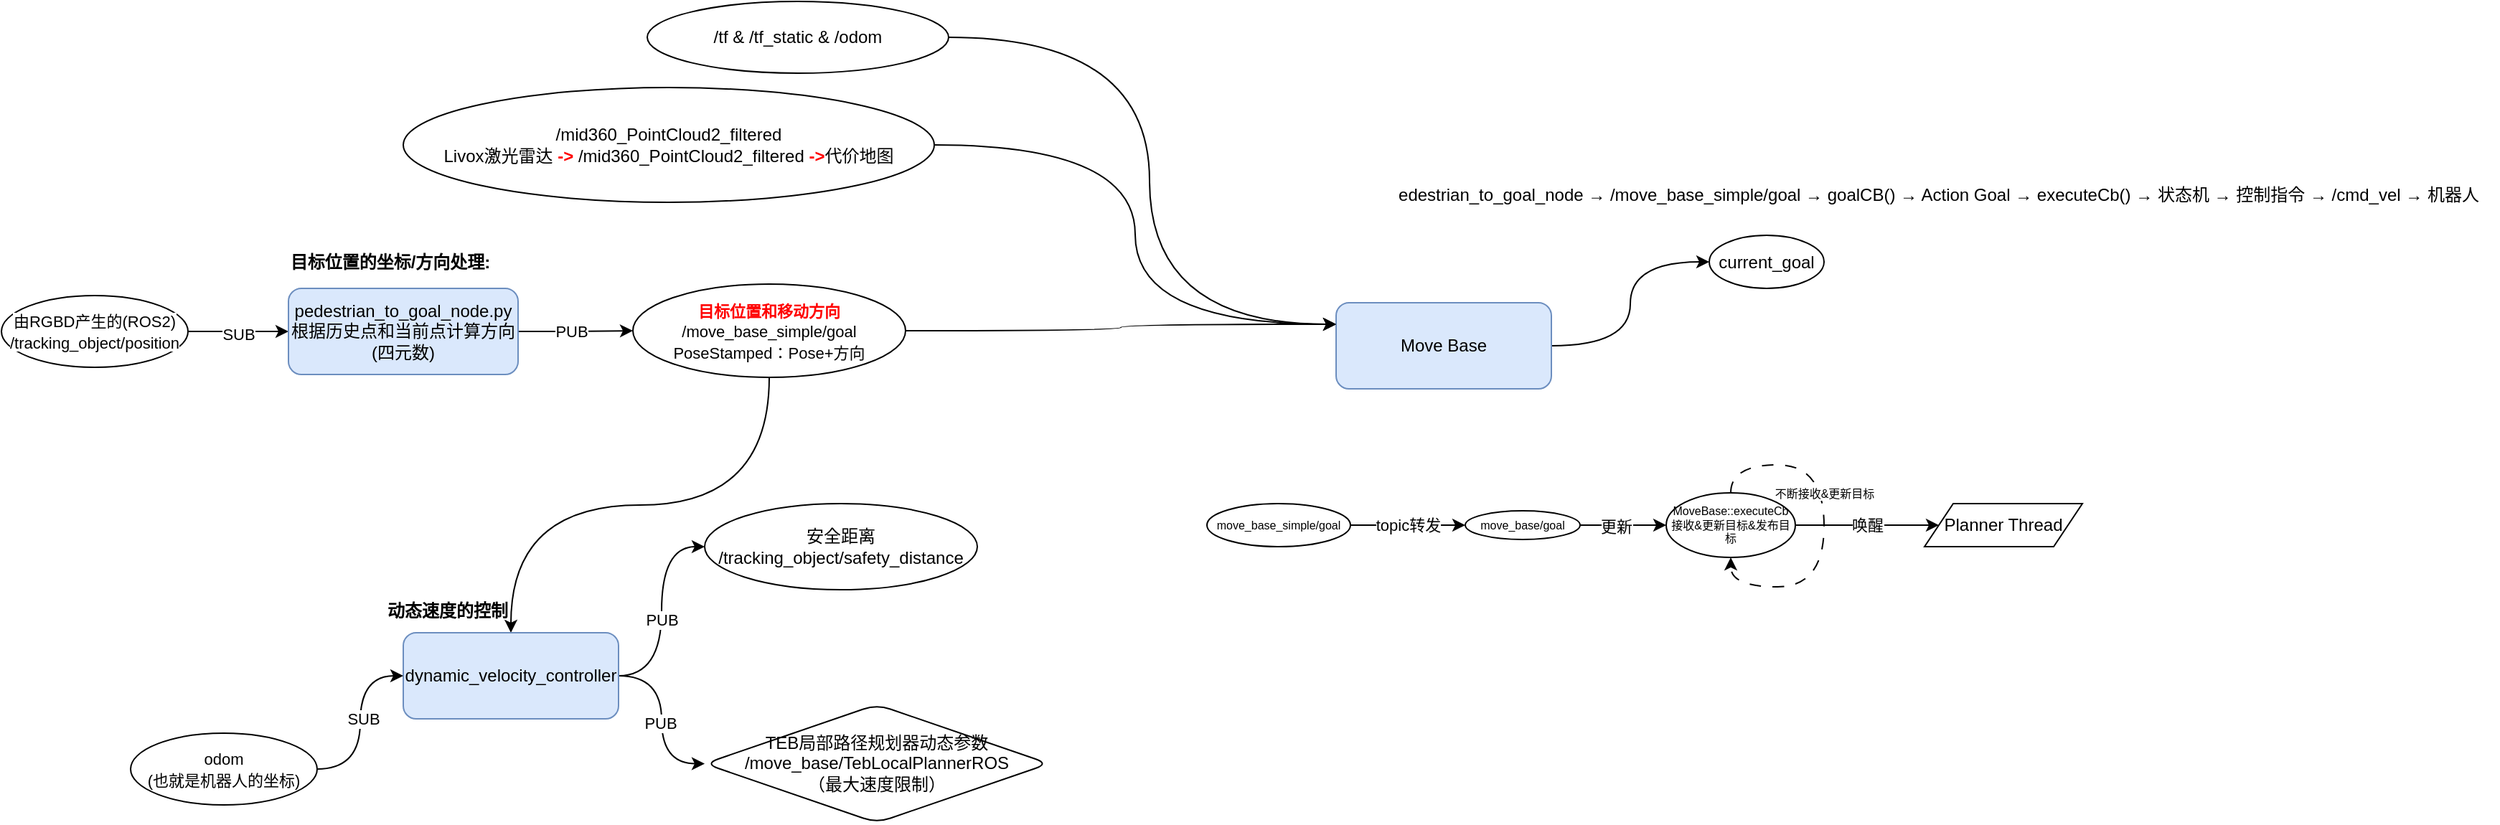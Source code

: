 <mxfile version="28.2.3">
  <diagram name="第 1 页" id="JocW46uq9P6UCGH1JRsc">
    <mxGraphModel dx="542" dy="306" grid="1" gridSize="10" guides="1" tooltips="1" connect="1" arrows="1" fold="1" page="1" pageScale="1" pageWidth="2339" pageHeight="3300" math="0" shadow="0">
      <root>
        <mxCell id="0" />
        <mxCell id="1" parent="0" />
        <mxCell id="tgirtB-t3Bg2d2rDa6on-3" style="edgeStyle=orthogonalEdgeStyle;curved=1;rounded=0;orthogonalLoop=1;jettySize=auto;html=1;exitX=0;exitY=0.5;exitDx=0;exitDy=0;startArrow=classic;startFill=1;endArrow=none;endFill=0;entryX=1;entryY=0.5;entryDx=0;entryDy=0;" parent="1" source="tgirtB-t3Bg2d2rDa6on-1" target="tgirtB-t3Bg2d2rDa6on-6" edge="1">
          <mxGeometry relative="1" as="geometry">
            <mxPoint x="170" y="240" as="targetPoint" />
          </mxGeometry>
        </mxCell>
        <mxCell id="tgirtB-t3Bg2d2rDa6on-8" value="SUB" style="edgeLabel;html=1;align=center;verticalAlign=middle;resizable=0;points=[];" parent="tgirtB-t3Bg2d2rDa6on-3" vertex="1" connectable="0">
          <mxGeometry x="0.008" y="2" relative="1" as="geometry">
            <mxPoint as="offset" />
          </mxGeometry>
        </mxCell>
        <mxCell id="tgirtB-t3Bg2d2rDa6on-5" style="edgeStyle=orthogonalEdgeStyle;curved=1;rounded=0;orthogonalLoop=1;jettySize=auto;html=1;exitX=1;exitY=0.5;exitDx=0;exitDy=0;entryX=0;entryY=0.5;entryDx=0;entryDy=0;" parent="1" source="tgirtB-t3Bg2d2rDa6on-1" target="tgirtB-t3Bg2d2rDa6on-7" edge="1">
          <mxGeometry relative="1" as="geometry">
            <mxPoint x="670" y="210" as="targetPoint" />
          </mxGeometry>
        </mxCell>
        <mxCell id="tgirtB-t3Bg2d2rDa6on-9" value="PUB" style="edgeLabel;html=1;align=center;verticalAlign=middle;resizable=0;points=[];" parent="tgirtB-t3Bg2d2rDa6on-5" vertex="1" connectable="0">
          <mxGeometry x="-0.125" y="2" relative="1" as="geometry">
            <mxPoint x="2" y="2" as="offset" />
          </mxGeometry>
        </mxCell>
        <mxCell id="tgirtB-t3Bg2d2rDa6on-1" value="pedestrian_to_goal_node.py&lt;br&gt;根据历史点和当前点计算方向(四元数)" style="rounded=1;whiteSpace=wrap;html=1;fillColor=#dae8fc;strokeColor=#6c8ebf;" parent="1" vertex="1">
          <mxGeometry x="390" y="210" width="160" height="60" as="geometry" />
        </mxCell>
        <mxCell id="tgirtB-t3Bg2d2rDa6on-6" value="&lt;span style=&quot;font-size: 11px; text-wrap-mode: nowrap; background-color: rgb(255, 255, 255);&quot;&gt;由RGBD产生的(ROS2)&lt;br&gt;/tracking_object/position&lt;/span&gt;" style="ellipse;whiteSpace=wrap;html=1;" parent="1" vertex="1">
          <mxGeometry x="190" y="215" width="130" height="50" as="geometry" />
        </mxCell>
        <mxCell id="tgirtB-t3Bg2d2rDa6on-30" style="edgeStyle=orthogonalEdgeStyle;curved=1;rounded=0;orthogonalLoop=1;jettySize=auto;html=1;exitX=0.5;exitY=1;exitDx=0;exitDy=0;entryX=0.5;entryY=0;entryDx=0;entryDy=0;" parent="1" source="tgirtB-t3Bg2d2rDa6on-7" target="tgirtB-t3Bg2d2rDa6on-10" edge="1">
          <mxGeometry relative="1" as="geometry" />
        </mxCell>
        <mxCell id="tgirtB-t3Bg2d2rDa6on-32" style="edgeStyle=orthogonalEdgeStyle;curved=1;rounded=0;orthogonalLoop=1;jettySize=auto;html=1;exitX=1;exitY=0.5;exitDx=0;exitDy=0;entryX=0;entryY=0.25;entryDx=0;entryDy=0;" parent="1" source="tgirtB-t3Bg2d2rDa6on-7" target="tgirtB-t3Bg2d2rDa6on-31" edge="1">
          <mxGeometry relative="1" as="geometry" />
        </mxCell>
        <mxCell id="tgirtB-t3Bg2d2rDa6on-7" value="&lt;span style=&quot;background-color: rgb(255, 255, 255);&quot;&gt;&lt;span style=&quot;font-size: 11px; text-wrap-mode: nowrap;&quot;&gt;&lt;font style=&quot;color: rgb(255, 0, 0);&quot;&gt;&lt;b&gt;目标位置和移动方向&lt;/b&gt;&lt;/font&gt;&lt;br&gt;/move_base_simple/goal&lt;/span&gt;&lt;br&gt;&lt;span style=&quot;font-size: 11px; text-wrap-mode: nowrap;&quot;&gt;PoseStamped：Pose+方向&lt;/span&gt;&lt;/span&gt;" style="ellipse;whiteSpace=wrap;html=1;" parent="1" vertex="1">
          <mxGeometry x="630" y="207" width="190" height="65" as="geometry" />
        </mxCell>
        <mxCell id="tgirtB-t3Bg2d2rDa6on-21" style="edgeStyle=orthogonalEdgeStyle;curved=1;rounded=0;orthogonalLoop=1;jettySize=auto;html=1;exitX=1;exitY=0.5;exitDx=0;exitDy=0;entryX=0;entryY=0.5;entryDx=0;entryDy=0;" parent="1" source="tgirtB-t3Bg2d2rDa6on-10" target="tgirtB-t3Bg2d2rDa6on-20" edge="1">
          <mxGeometry relative="1" as="geometry" />
        </mxCell>
        <mxCell id="tgirtB-t3Bg2d2rDa6on-27" value="PUB" style="edgeLabel;html=1;align=center;verticalAlign=middle;resizable=0;points=[];" parent="tgirtB-t3Bg2d2rDa6on-21" vertex="1" connectable="0">
          <mxGeometry x="-0.076" relative="1" as="geometry">
            <mxPoint as="offset" />
          </mxGeometry>
        </mxCell>
        <mxCell id="tgirtB-t3Bg2d2rDa6on-25" value="" style="edgeStyle=orthogonalEdgeStyle;curved=1;rounded=0;orthogonalLoop=1;jettySize=auto;html=1;" parent="1" source="tgirtB-t3Bg2d2rDa6on-10" target="tgirtB-t3Bg2d2rDa6on-24" edge="1">
          <mxGeometry relative="1" as="geometry" />
        </mxCell>
        <mxCell id="tgirtB-t3Bg2d2rDa6on-28" value="PUB" style="edgeLabel;html=1;align=center;verticalAlign=middle;resizable=0;points=[];" parent="tgirtB-t3Bg2d2rDa6on-25" vertex="1" connectable="0">
          <mxGeometry x="0.036" y="-1" relative="1" as="geometry">
            <mxPoint as="offset" />
          </mxGeometry>
        </mxCell>
        <mxCell id="tgirtB-t3Bg2d2rDa6on-10" value="dynamic_velocity_controller" style="rounded=1;whiteSpace=wrap;html=1;fillColor=#dae8fc;strokeColor=#6c8ebf;" parent="1" vertex="1">
          <mxGeometry x="470" y="450" width="150" height="60" as="geometry" />
        </mxCell>
        <mxCell id="tgirtB-t3Bg2d2rDa6on-16" style="edgeStyle=orthogonalEdgeStyle;curved=1;rounded=0;orthogonalLoop=1;jettySize=auto;html=1;exitX=1;exitY=0.5;exitDx=0;exitDy=0;entryX=0;entryY=0.5;entryDx=0;entryDy=0;" parent="1" source="tgirtB-t3Bg2d2rDa6on-15" target="tgirtB-t3Bg2d2rDa6on-10" edge="1">
          <mxGeometry relative="1" as="geometry" />
        </mxCell>
        <mxCell id="tgirtB-t3Bg2d2rDa6on-17" value="SUB" style="edgeLabel;html=1;align=center;verticalAlign=middle;resizable=0;points=[];" parent="tgirtB-t3Bg2d2rDa6on-16" vertex="1" connectable="0">
          <mxGeometry x="0.049" y="-2" relative="1" as="geometry">
            <mxPoint as="offset" />
          </mxGeometry>
        </mxCell>
        <mxCell id="tgirtB-t3Bg2d2rDa6on-15" value="&lt;div&gt;&lt;span style=&quot;font-size: 11px; text-wrap-mode: nowrap;&quot;&gt;odom&lt;/span&gt;&lt;/div&gt;&lt;div&gt;&lt;span style=&quot;font-size: 11px; text-wrap-mode: nowrap;&quot;&gt;(也就是机器人的坐标)&lt;/span&gt;&lt;/div&gt;" style="ellipse;whiteSpace=wrap;html=1;" parent="1" vertex="1">
          <mxGeometry x="280" y="520" width="130" height="50" as="geometry" />
        </mxCell>
        <mxCell id="tgirtB-t3Bg2d2rDa6on-19" value="目标位置的坐标/方向处理:" style="text;strokeColor=none;align=center;fillColor=none;html=1;verticalAlign=middle;whiteSpace=wrap;rounded=0;fontStyle=1" parent="1" vertex="1">
          <mxGeometry x="390" y="177" width="142" height="30" as="geometry" />
        </mxCell>
        <mxCell id="tgirtB-t3Bg2d2rDa6on-20" value="安全距离&lt;br&gt;/tracking_object/safety_distance" style="ellipse;whiteSpace=wrap;html=1;" parent="1" vertex="1">
          <mxGeometry x="680" y="360" width="190" height="60" as="geometry" />
        </mxCell>
        <mxCell id="tgirtB-t3Bg2d2rDa6on-24" value="TEB局部路径规划器动态参数&lt;br&gt;/move_base/TebLocalPlannerROS&lt;br&gt;（最大速度限制）" style="rhombus;whiteSpace=wrap;html=1;rounded=1;" parent="1" vertex="1">
          <mxGeometry x="680" y="500" width="240" height="82.5" as="geometry" />
        </mxCell>
        <mxCell id="tgirtB-t3Bg2d2rDa6on-29" value="动态速度的控制" style="text;strokeColor=none;align=center;fillColor=none;html=1;verticalAlign=middle;whiteSpace=wrap;rounded=0;fontStyle=1" parent="1" vertex="1">
          <mxGeometry x="430" y="420" width="142" height="30" as="geometry" />
        </mxCell>
        <mxCell id="bKKhn9Pamj0dwOwQ77PS-11" style="edgeStyle=orthogonalEdgeStyle;curved=1;rounded=0;orthogonalLoop=1;jettySize=auto;html=1;exitX=1;exitY=0.5;exitDx=0;exitDy=0;entryX=0;entryY=0.5;entryDx=0;entryDy=0;" edge="1" parent="1" source="tgirtB-t3Bg2d2rDa6on-31" target="bKKhn9Pamj0dwOwQ77PS-10">
          <mxGeometry relative="1" as="geometry" />
        </mxCell>
        <mxCell id="tgirtB-t3Bg2d2rDa6on-31" value="Move Base" style="rounded=1;whiteSpace=wrap;html=1;fillColor=#dae8fc;strokeColor=#6c8ebf;" parent="1" vertex="1">
          <mxGeometry x="1120" y="220" width="150" height="60" as="geometry" />
        </mxCell>
        <mxCell id="tgirtB-t3Bg2d2rDa6on-34" style="edgeStyle=orthogonalEdgeStyle;curved=1;rounded=0;orthogonalLoop=1;jettySize=auto;html=1;exitX=1;exitY=0.5;exitDx=0;exitDy=0;entryX=0;entryY=0.25;entryDx=0;entryDy=0;" parent="1" source="tgirtB-t3Bg2d2rDa6on-33" target="tgirtB-t3Bg2d2rDa6on-31" edge="1">
          <mxGeometry relative="1" as="geometry" />
        </mxCell>
        <mxCell id="tgirtB-t3Bg2d2rDa6on-33" value="/mid360_PointCloud2_filtered&lt;br&gt;Livox激光雷达 &lt;b&gt;&lt;font style=&quot;color: rgb(255, 0, 0);&quot;&gt;-&amp;gt;&lt;/font&gt;&lt;/b&gt; /mid360_PointCloud2_filtered &lt;b&gt;&lt;font style=&quot;color: rgb(255, 0, 0);&quot;&gt;-&amp;gt;&lt;/font&gt;&lt;/b&gt;代价地图" style="ellipse;whiteSpace=wrap;html=1;" parent="1" vertex="1">
          <mxGeometry x="470" y="70" width="370" height="80" as="geometry" />
        </mxCell>
        <mxCell id="tgirtB-t3Bg2d2rDa6on-36" style="edgeStyle=orthogonalEdgeStyle;curved=1;rounded=0;orthogonalLoop=1;jettySize=auto;html=1;exitX=1;exitY=0.5;exitDx=0;exitDy=0;entryX=0;entryY=0.25;entryDx=0;entryDy=0;" parent="1" source="tgirtB-t3Bg2d2rDa6on-35" target="tgirtB-t3Bg2d2rDa6on-31" edge="1">
          <mxGeometry relative="1" as="geometry">
            <Array as="points">
              <mxPoint x="990" y="35" />
              <mxPoint x="990" y="235" />
            </Array>
          </mxGeometry>
        </mxCell>
        <mxCell id="tgirtB-t3Bg2d2rDa6on-35" value="/tf &amp;amp; /tf_static &amp;amp; /odom" style="ellipse;whiteSpace=wrap;html=1;" parent="1" vertex="1">
          <mxGeometry x="640" y="10" width="210" height="50" as="geometry" />
        </mxCell>
        <mxCell id="tgirtB-t3Bg2d2rDa6on-37" value="edestrian_to_goal_node → /move_base_simple/goal → goalCB() → Action Goal → executeCb() → 状态机 → 控制指令 → /cmd_vel → 机器人" style="text;strokeColor=none;align=center;fillColor=none;html=1;verticalAlign=middle;whiteSpace=wrap;rounded=0;" parent="1" vertex="1">
          <mxGeometry x="1150" y="130" width="780" height="30" as="geometry" />
        </mxCell>
        <mxCell id="bKKhn9Pamj0dwOwQ77PS-5" value="" style="edgeStyle=orthogonalEdgeStyle;rounded=0;orthogonalLoop=1;jettySize=auto;html=1;curved=1;" edge="1" parent="1" source="bKKhn9Pamj0dwOwQ77PS-2" target="bKKhn9Pamj0dwOwQ77PS-4">
          <mxGeometry relative="1" as="geometry" />
        </mxCell>
        <mxCell id="bKKhn9Pamj0dwOwQ77PS-6" value="topic转发" style="edgeLabel;html=1;align=center;verticalAlign=middle;resizable=0;points=[];" vertex="1" connectable="0" parent="bKKhn9Pamj0dwOwQ77PS-5">
          <mxGeometry x="-0.013" relative="1" as="geometry">
            <mxPoint as="offset" />
          </mxGeometry>
        </mxCell>
        <mxCell id="bKKhn9Pamj0dwOwQ77PS-2" value="move_base_simple/goal" style="ellipse;whiteSpace=wrap;html=1;fontSize=8;" vertex="1" parent="1">
          <mxGeometry x="1030" y="360" width="100" height="30" as="geometry" />
        </mxCell>
        <mxCell id="bKKhn9Pamj0dwOwQ77PS-8" value="" style="edgeStyle=orthogonalEdgeStyle;curved=1;rounded=0;orthogonalLoop=1;jettySize=auto;html=1;" edge="1" parent="1" source="bKKhn9Pamj0dwOwQ77PS-4" target="bKKhn9Pamj0dwOwQ77PS-7">
          <mxGeometry relative="1" as="geometry" />
        </mxCell>
        <mxCell id="bKKhn9Pamj0dwOwQ77PS-9" value="更新" style="edgeLabel;html=1;align=center;verticalAlign=middle;resizable=0;points=[];" vertex="1" connectable="0" parent="bKKhn9Pamj0dwOwQ77PS-8">
          <mxGeometry x="-0.177" y="-1" relative="1" as="geometry">
            <mxPoint as="offset" />
          </mxGeometry>
        </mxCell>
        <mxCell id="bKKhn9Pamj0dwOwQ77PS-4" value="move_base/goal" style="ellipse;whiteSpace=wrap;html=1;fontSize=8;" vertex="1" parent="1">
          <mxGeometry x="1210" y="365" width="80" height="20" as="geometry" />
        </mxCell>
        <mxCell id="bKKhn9Pamj0dwOwQ77PS-15" style="edgeStyle=orthogonalEdgeStyle;curved=1;rounded=0;orthogonalLoop=1;jettySize=auto;html=1;exitX=1;exitY=0.5;exitDx=0;exitDy=0;entryX=0;entryY=0.5;entryDx=0;entryDy=0;" edge="1" parent="1" source="bKKhn9Pamj0dwOwQ77PS-7" target="bKKhn9Pamj0dwOwQ77PS-13">
          <mxGeometry relative="1" as="geometry" />
        </mxCell>
        <mxCell id="bKKhn9Pamj0dwOwQ77PS-16" value="唤醒" style="edgeLabel;html=1;align=center;verticalAlign=middle;resizable=0;points=[];" vertex="1" connectable="0" parent="bKKhn9Pamj0dwOwQ77PS-15">
          <mxGeometry x="0.244" y="5" relative="1" as="geometry">
            <mxPoint x="-12" y="5" as="offset" />
          </mxGeometry>
        </mxCell>
        <mxCell id="bKKhn9Pamj0dwOwQ77PS-7" value="MoveBase::executeCb&lt;br&gt;接收&amp;amp;更新目标&amp;amp;发布目标" style="ellipse;whiteSpace=wrap;html=1;fontSize=8;" vertex="1" parent="1">
          <mxGeometry x="1350" y="352.5" width="90" height="45" as="geometry" />
        </mxCell>
        <mxCell id="bKKhn9Pamj0dwOwQ77PS-10" value="current_goal" style="ellipse;whiteSpace=wrap;html=1;" vertex="1" parent="1">
          <mxGeometry x="1380" y="173" width="80" height="37" as="geometry" />
        </mxCell>
        <mxCell id="bKKhn9Pamj0dwOwQ77PS-13" value="Planner Thread" style="shape=parallelogram;perimeter=parallelogramPerimeter;whiteSpace=wrap;html=1;fixedSize=1;" vertex="1" parent="1">
          <mxGeometry x="1530" y="360" width="110" height="30" as="geometry" />
        </mxCell>
        <mxCell id="bKKhn9Pamj0dwOwQ77PS-17" style="edgeStyle=orthogonalEdgeStyle;curved=1;rounded=0;orthogonalLoop=1;jettySize=auto;html=1;exitX=0.5;exitY=0;exitDx=0;exitDy=0;dashed=1;dashPattern=8 8;" edge="1" parent="1" source="bKKhn9Pamj0dwOwQ77PS-7" target="bKKhn9Pamj0dwOwQ77PS-7">
          <mxGeometry relative="1" as="geometry">
            <Array as="points">
              <mxPoint x="1395" y="333" />
              <mxPoint x="1460" y="333" />
              <mxPoint x="1460" y="418" />
              <mxPoint x="1395" y="418" />
            </Array>
          </mxGeometry>
        </mxCell>
        <mxCell id="bKKhn9Pamj0dwOwQ77PS-18" value="不断接收&amp;amp;更新目标" style="edgeLabel;html=1;align=center;verticalAlign=middle;resizable=0;points=[];fontSize=8;" vertex="1" connectable="0" parent="bKKhn9Pamj0dwOwQ77PS-17">
          <mxGeometry x="-0.264" y="-9" relative="1" as="geometry">
            <mxPoint x="9" y="10" as="offset" />
          </mxGeometry>
        </mxCell>
      </root>
    </mxGraphModel>
  </diagram>
</mxfile>
